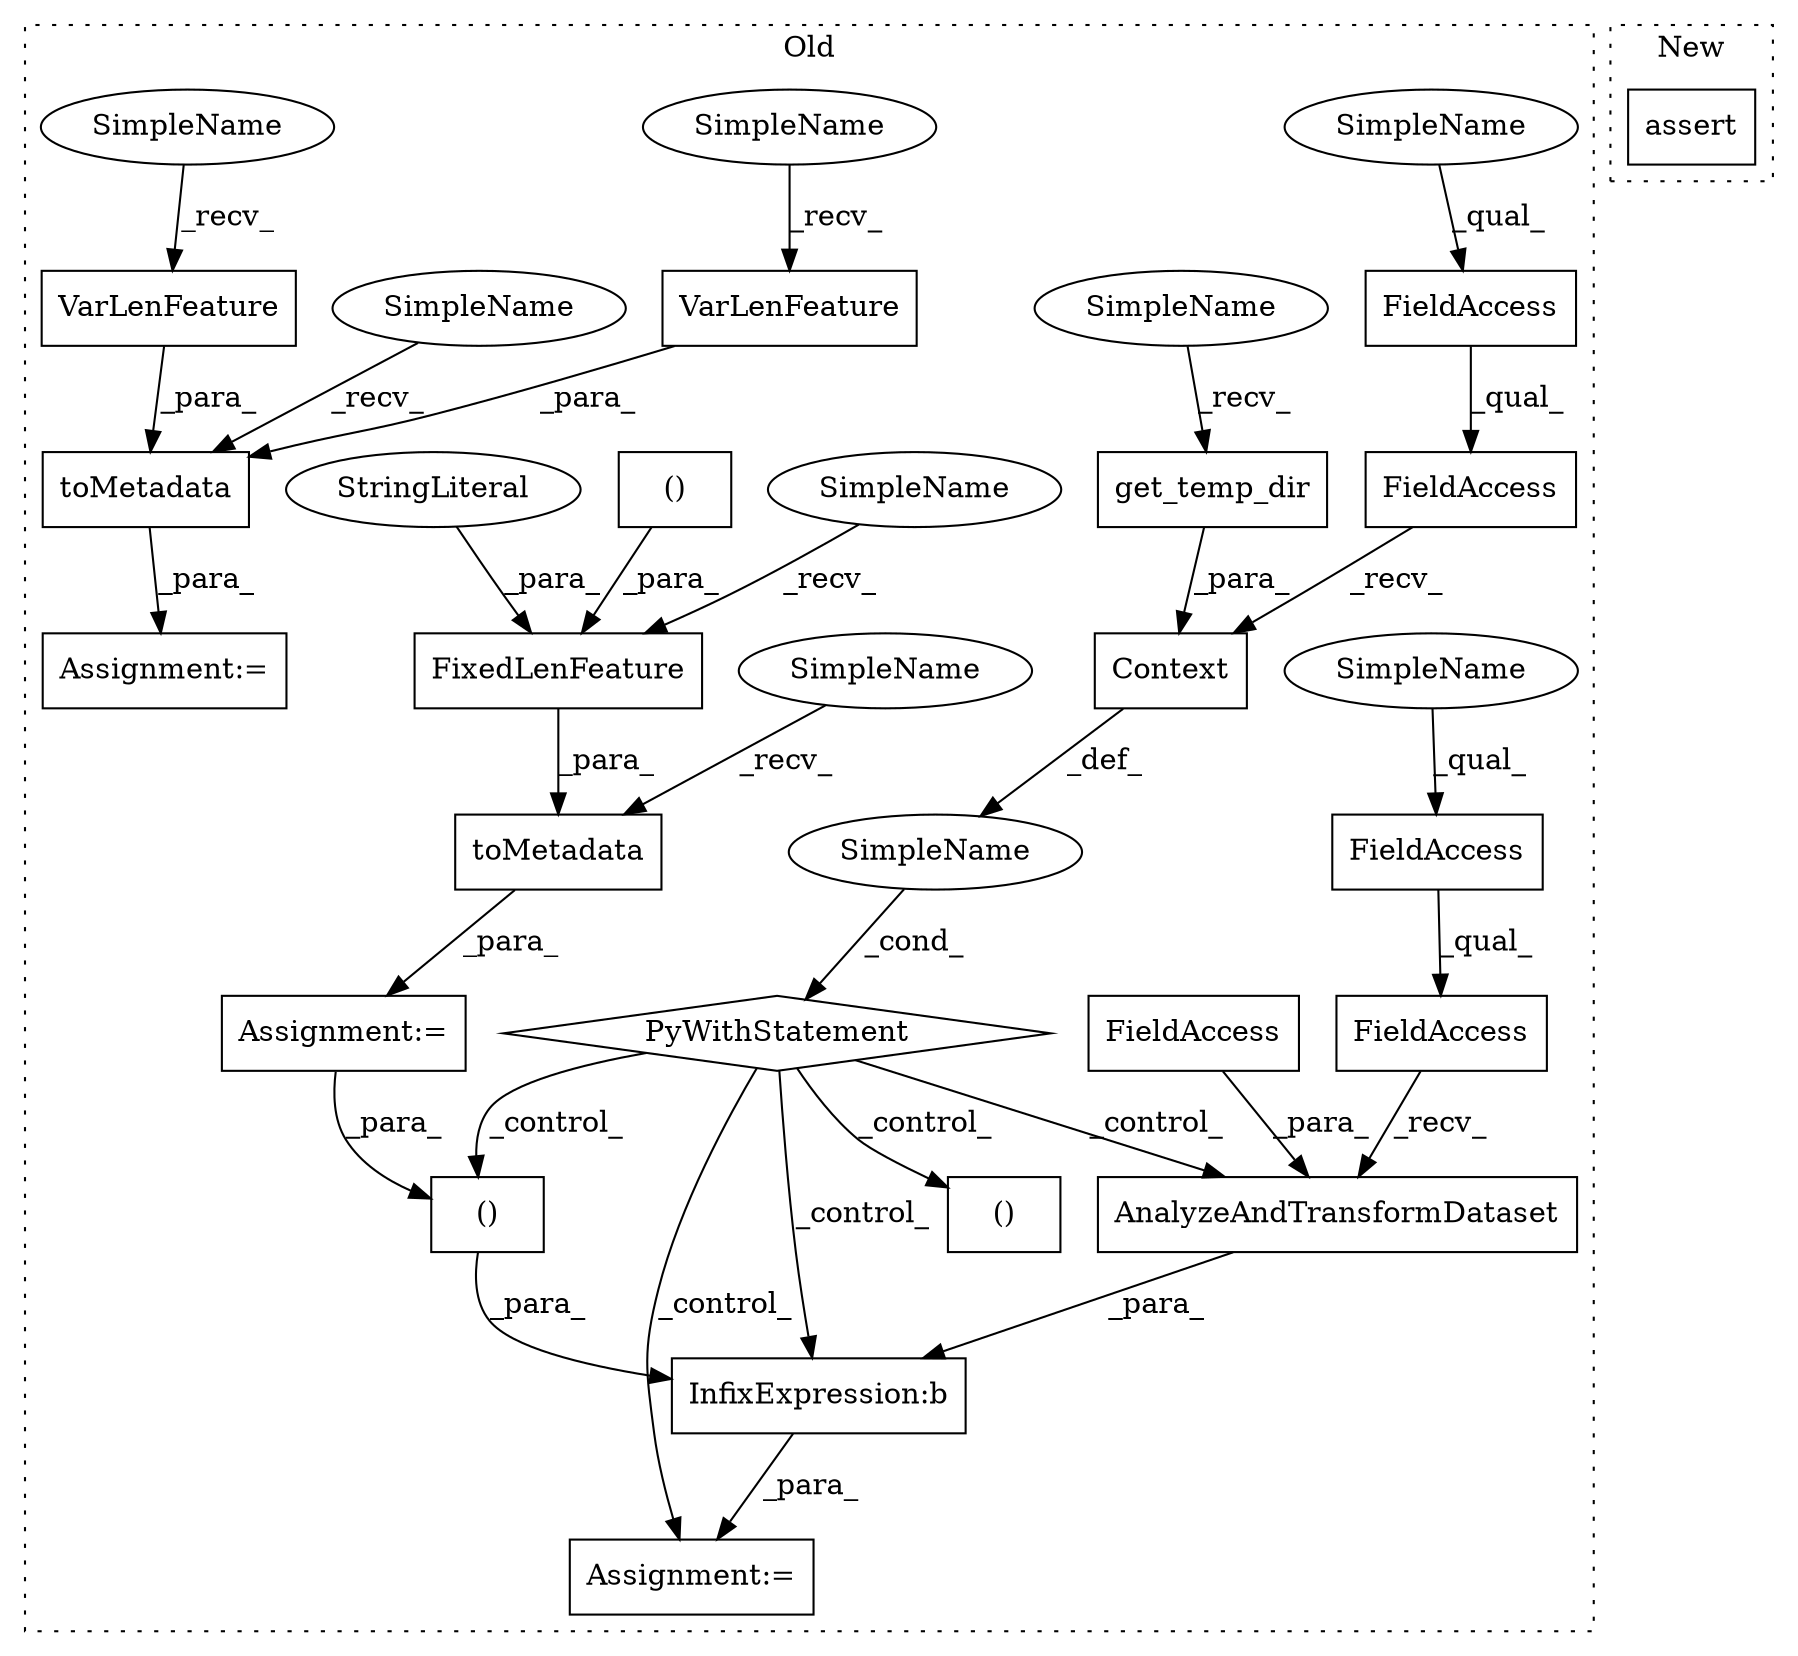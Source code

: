 digraph G {
subgraph cluster0 {
1 [label="VarLenFeature" a="32" s="32973,33003" l="14,1" shape="box"];
3 [label="toMetadata" a="32" s="32935,33057" l="11,1" shape="box"];
4 [label="FixedLenFeature" a="32" s="32314,32392" l="21,1" shape="box"];
5 [label="()" a="106" s="32530" l="35" shape="box"];
6 [label="Context" a="32" s="32442,32469" l="8,1" shape="box"];
7 [label="()" a="106" s="32487" l="33" shape="box"];
8 [label="InfixExpression:b" a="27" s="32565" l="4" shape="box"];
9 [label="()" a="106" s="32335" l="35" shape="box"];
10 [label="PyWithStatement" a="104" s="32401,32470" l="10,2" shape="diamond"];
11 [label="SimpleName" a="42" s="" l="" shape="ellipse"];
12 [label="toMetadata" a="32" s="32281,32394" l="11,1" shape="box"];
13 [label="FieldAccess" a="22" s="32411" l="30" shape="box"];
14 [label="FieldAccess" a="22" s="32411" l="25" shape="box"];
15 [label="FieldAccess" a="22" s="32569" l="25" shape="box"];
16 [label="FieldAccess" a="22" s="32569" l="30" shape="box"];
17 [label="Assignment:=" a="7" s="32520" l="2" shape="box"];
18 [label="StringLiteral" a="45" s="32390" l="2" shape="ellipse"];
19 [label="Assignment:=" a="7" s="32929" l="1" shape="box"];
20 [label="get_temp_dir" a="32" s="32455" l="14" shape="box"];
21 [label="AnalyzeAndTransformDataset" a="32" s="32600,32643" l="27,1" shape="box"];
22 [label="FieldAccess" a="22" s="32627" l="16" shape="box"];
23 [label="VarLenFeature" a="32" s="33025,33055" l="14,1" shape="box"];
24 [label="Assignment:=" a="7" s="32275" l="1" shape="box"];
25 [label="SimpleName" a="42" s="32930" l="4" shape="ellipse"];
26 [label="SimpleName" a="42" s="32276" l="4" shape="ellipse"];
27 [label="SimpleName" a="42" s="32450" l="4" shape="ellipse"];
28 [label="SimpleName" a="42" s="32411" l="20" shape="ellipse"];
29 [label="SimpleName" a="42" s="32569" l="20" shape="ellipse"];
30 [label="SimpleName" a="42" s="33014" l="10" shape="ellipse"];
31 [label="SimpleName" a="42" s="32303" l="10" shape="ellipse"];
32 [label="SimpleName" a="42" s="32962" l="10" shape="ellipse"];
label = "Old";
style="dotted";
}
subgraph cluster1 {
2 [label="assert" a="32" s="60113,60220" l="33,1" shape="box"];
label = "New";
style="dotted";
}
1 -> 3 [label="_para_"];
3 -> 19 [label="_para_"];
4 -> 12 [label="_para_"];
5 -> 8 [label="_para_"];
6 -> 11 [label="_def_"];
8 -> 17 [label="_para_"];
9 -> 4 [label="_para_"];
10 -> 8 [label="_control_"];
10 -> 7 [label="_control_"];
10 -> 17 [label="_control_"];
10 -> 5 [label="_control_"];
10 -> 21 [label="_control_"];
11 -> 10 [label="_cond_"];
12 -> 24 [label="_para_"];
13 -> 6 [label="_recv_"];
14 -> 13 [label="_qual_"];
15 -> 16 [label="_qual_"];
16 -> 21 [label="_recv_"];
18 -> 4 [label="_para_"];
20 -> 6 [label="_para_"];
21 -> 8 [label="_para_"];
22 -> 21 [label="_para_"];
23 -> 3 [label="_para_"];
24 -> 5 [label="_para_"];
25 -> 3 [label="_recv_"];
26 -> 12 [label="_recv_"];
27 -> 20 [label="_recv_"];
28 -> 14 [label="_qual_"];
29 -> 15 [label="_qual_"];
30 -> 23 [label="_recv_"];
31 -> 4 [label="_recv_"];
32 -> 1 [label="_recv_"];
}